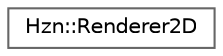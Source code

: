 digraph "Graphical Class Hierarchy"
{
 // LATEX_PDF_SIZE
  bgcolor="transparent";
  edge [fontname=Helvetica,fontsize=10,labelfontname=Helvetica,labelfontsize=10];
  node [fontname=Helvetica,fontsize=10,shape=box,height=0.2,width=0.4];
  rankdir="LR";
  Node0 [label="Hzn::Renderer2D",height=0.2,width=0.4,color="grey40", fillcolor="white", style="filled",URL="$class_hzn_1_1_renderer2_d.html",tooltip="Represents a 2D Renderer."];
}
